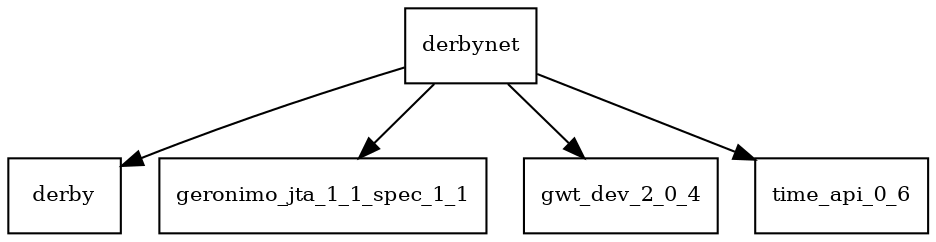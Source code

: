 digraph derbynet_dependencies {
  node [shape = box, fontsize=10.0];
  derbynet -> derby;
  derbynet -> geronimo_jta_1_1_spec_1_1;
  derbynet -> gwt_dev_2_0_4;
  derbynet -> time_api_0_6;
}
